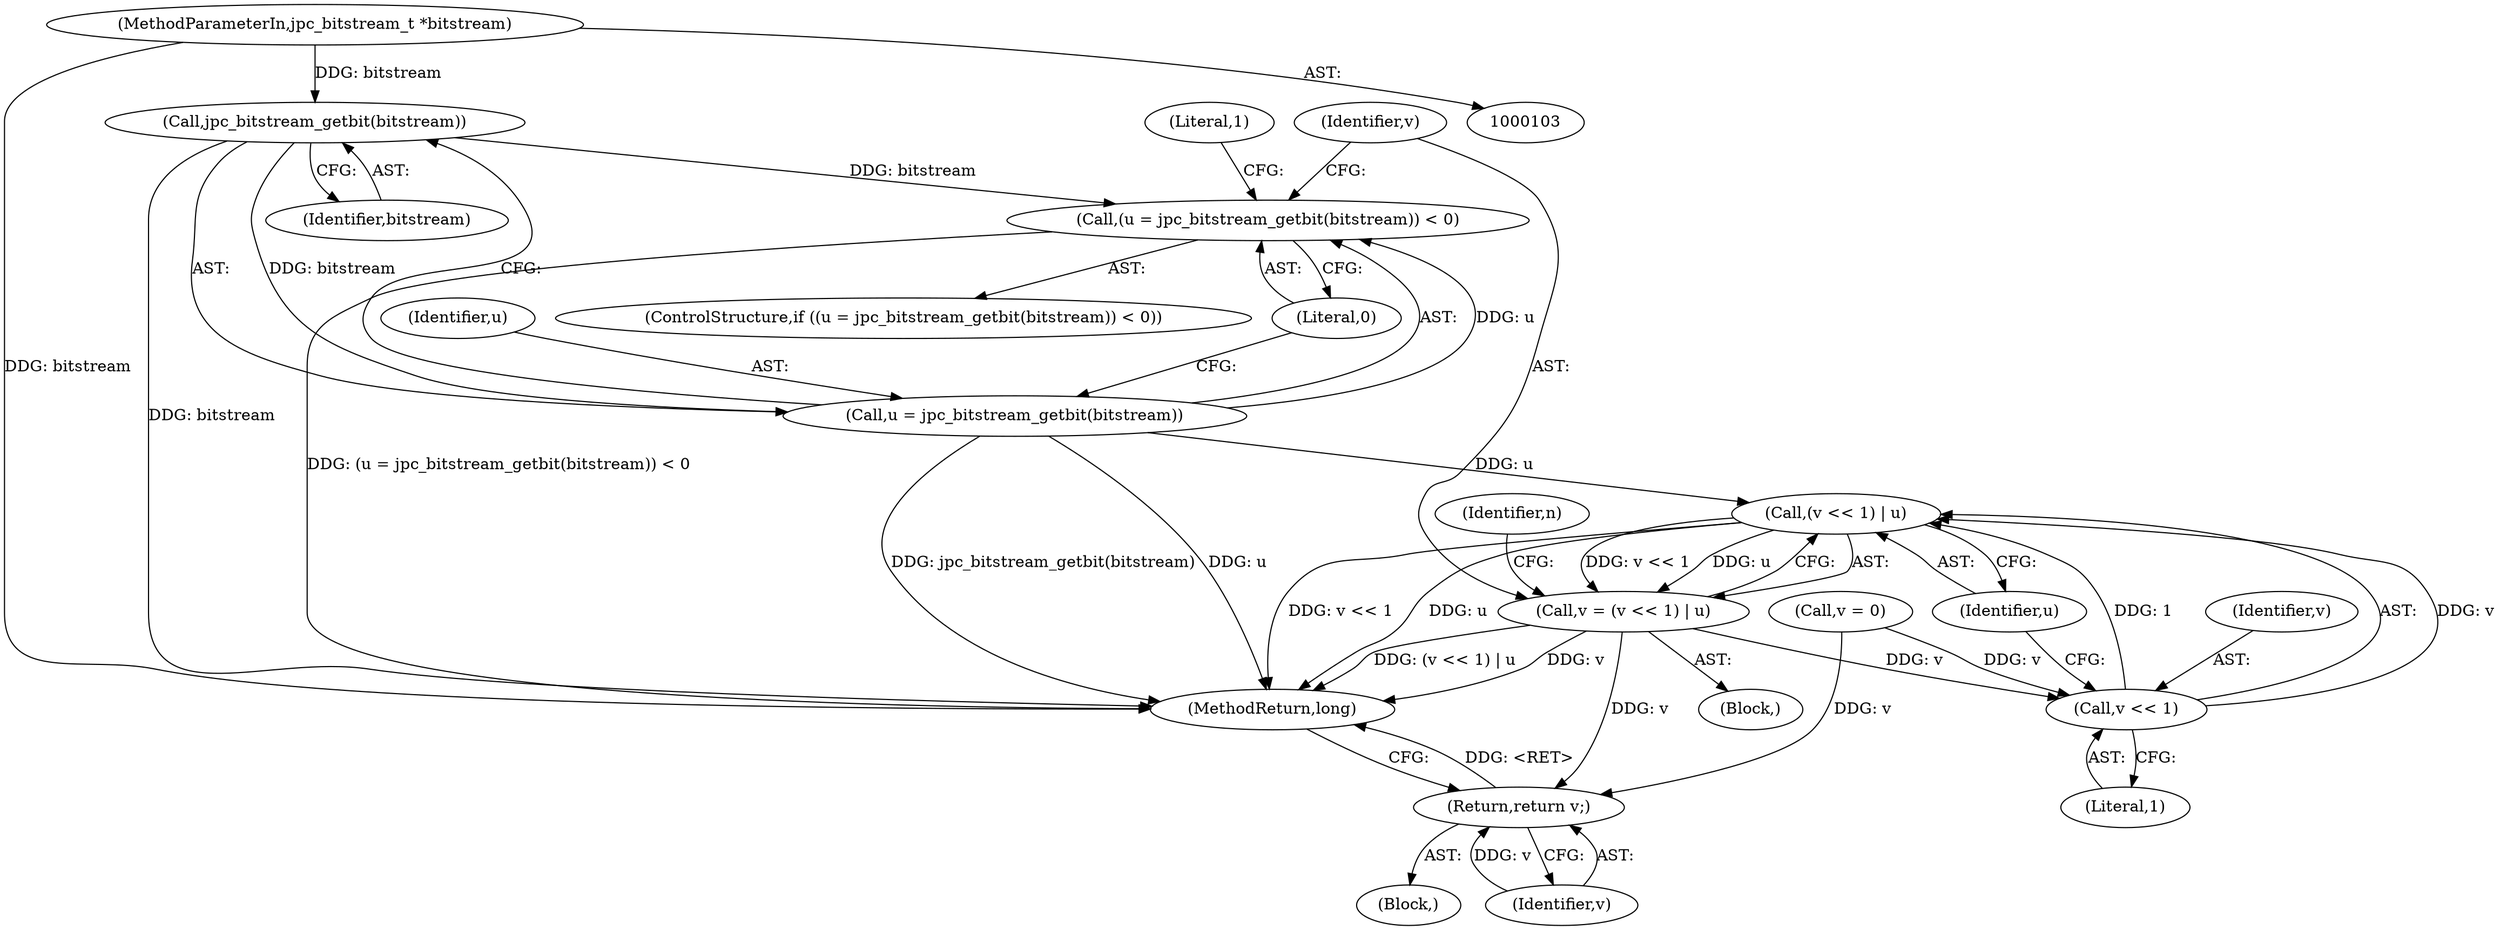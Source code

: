 digraph "0_jasper_1e84674d95353c64e5c4c0e7232ae86fd6ea813b@pointer" {
"1000104" [label="(MethodParameterIn,jpc_bitstream_t *bitstream)"];
"1000134" [label="(Call,jpc_bitstream_getbit(bitstream))"];
"1000131" [label="(Call,(u = jpc_bitstream_getbit(bitstream)) < 0)"];
"1000132" [label="(Call,u = jpc_bitstream_getbit(bitstream))"];
"1000143" [label="(Call,(v << 1) | u)"];
"1000141" [label="(Call,v = (v << 1) | u)"];
"1000144" [label="(Call,v << 1)"];
"1000148" [label="(Return,return v;)"];
"1000136" [label="(Literal,0)"];
"1000150" [label="(MethodReturn,long)"];
"1000104" [label="(MethodParameterIn,jpc_bitstream_t *bitstream)"];
"1000145" [label="(Identifier,v)"];
"1000135" [label="(Identifier,bitstream)"];
"1000143" [label="(Call,(v << 1) | u)"];
"1000133" [label="(Identifier,u)"];
"1000134" [label="(Call,jpc_bitstream_getbit(bitstream))"];
"1000129" [label="(Block,)"];
"1000127" [label="(Identifier,n)"];
"1000147" [label="(Identifier,u)"];
"1000148" [label="(Return,return v;)"];
"1000121" [label="(Call,v = 0)"];
"1000131" [label="(Call,(u = jpc_bitstream_getbit(bitstream)) < 0)"];
"1000146" [label="(Literal,1)"];
"1000106" [label="(Block,)"];
"1000140" [label="(Literal,1)"];
"1000142" [label="(Identifier,v)"];
"1000149" [label="(Identifier,v)"];
"1000141" [label="(Call,v = (v << 1) | u)"];
"1000130" [label="(ControlStructure,if ((u = jpc_bitstream_getbit(bitstream)) < 0))"];
"1000144" [label="(Call,v << 1)"];
"1000132" [label="(Call,u = jpc_bitstream_getbit(bitstream))"];
"1000104" -> "1000103"  [label="AST: "];
"1000104" -> "1000150"  [label="DDG: bitstream"];
"1000104" -> "1000134"  [label="DDG: bitstream"];
"1000134" -> "1000132"  [label="AST: "];
"1000134" -> "1000135"  [label="CFG: "];
"1000135" -> "1000134"  [label="AST: "];
"1000132" -> "1000134"  [label="CFG: "];
"1000134" -> "1000150"  [label="DDG: bitstream"];
"1000134" -> "1000131"  [label="DDG: bitstream"];
"1000134" -> "1000132"  [label="DDG: bitstream"];
"1000131" -> "1000130"  [label="AST: "];
"1000131" -> "1000136"  [label="CFG: "];
"1000132" -> "1000131"  [label="AST: "];
"1000136" -> "1000131"  [label="AST: "];
"1000140" -> "1000131"  [label="CFG: "];
"1000142" -> "1000131"  [label="CFG: "];
"1000131" -> "1000150"  [label="DDG: (u = jpc_bitstream_getbit(bitstream)) < 0"];
"1000132" -> "1000131"  [label="DDG: u"];
"1000133" -> "1000132"  [label="AST: "];
"1000136" -> "1000132"  [label="CFG: "];
"1000132" -> "1000150"  [label="DDG: jpc_bitstream_getbit(bitstream)"];
"1000132" -> "1000150"  [label="DDG: u"];
"1000132" -> "1000143"  [label="DDG: u"];
"1000143" -> "1000141"  [label="AST: "];
"1000143" -> "1000147"  [label="CFG: "];
"1000144" -> "1000143"  [label="AST: "];
"1000147" -> "1000143"  [label="AST: "];
"1000141" -> "1000143"  [label="CFG: "];
"1000143" -> "1000150"  [label="DDG: v << 1"];
"1000143" -> "1000150"  [label="DDG: u"];
"1000143" -> "1000141"  [label="DDG: v << 1"];
"1000143" -> "1000141"  [label="DDG: u"];
"1000144" -> "1000143"  [label="DDG: v"];
"1000144" -> "1000143"  [label="DDG: 1"];
"1000141" -> "1000129"  [label="AST: "];
"1000142" -> "1000141"  [label="AST: "];
"1000127" -> "1000141"  [label="CFG: "];
"1000141" -> "1000150"  [label="DDG: v"];
"1000141" -> "1000150"  [label="DDG: (v << 1) | u"];
"1000141" -> "1000144"  [label="DDG: v"];
"1000141" -> "1000148"  [label="DDG: v"];
"1000144" -> "1000146"  [label="CFG: "];
"1000145" -> "1000144"  [label="AST: "];
"1000146" -> "1000144"  [label="AST: "];
"1000147" -> "1000144"  [label="CFG: "];
"1000121" -> "1000144"  [label="DDG: v"];
"1000148" -> "1000106"  [label="AST: "];
"1000148" -> "1000149"  [label="CFG: "];
"1000149" -> "1000148"  [label="AST: "];
"1000150" -> "1000148"  [label="CFG: "];
"1000148" -> "1000150"  [label="DDG: <RET>"];
"1000149" -> "1000148"  [label="DDG: v"];
"1000121" -> "1000148"  [label="DDG: v"];
}
